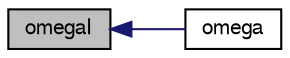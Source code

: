 digraph "omegaI"
{
  bgcolor="transparent";
  edge [fontname="FreeSans",fontsize="10",labelfontname="FreeSans",labelfontsize="10"];
  node [fontname="FreeSans",fontsize="10",shape=record];
  rankdir="LR";
  Node199 [label="omegaI",height=0.2,width=0.4,color="black", fillcolor="grey75", style="filled", fontcolor="black"];
  Node199 -> Node200 [dir="back",color="midnightblue",fontsize="10",style="solid",fontname="FreeSans"];
  Node200 [label="omega",height=0.2,width=0.4,color="black",URL="$a30190.html#af5297f616bf5a0208938891bfb641cf2",tooltip="Return the reaction rate for reaction r. "];
}
